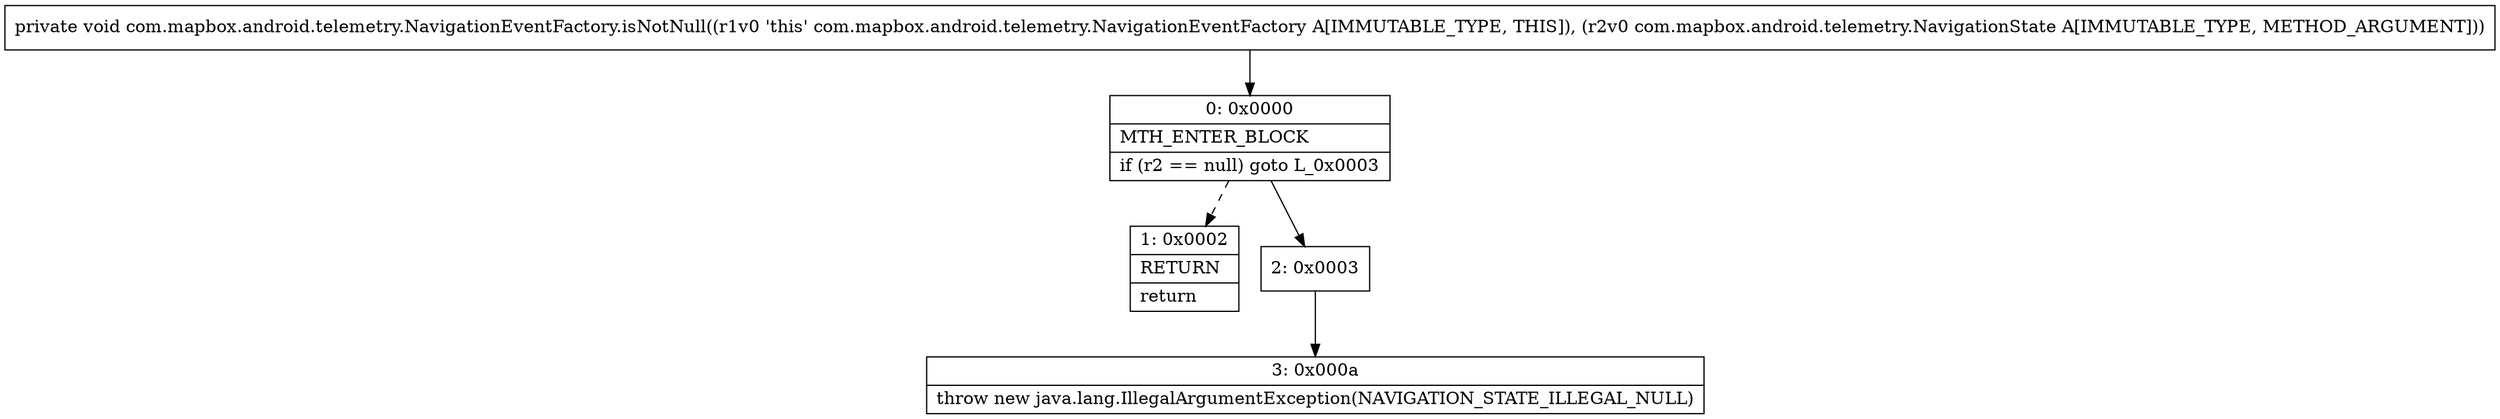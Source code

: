 digraph "CFG forcom.mapbox.android.telemetry.NavigationEventFactory.isNotNull(Lcom\/mapbox\/android\/telemetry\/NavigationState;)V" {
Node_0 [shape=record,label="{0\:\ 0x0000|MTH_ENTER_BLOCK\l|if (r2 == null) goto L_0x0003\l}"];
Node_1 [shape=record,label="{1\:\ 0x0002|RETURN\l|return\l}"];
Node_2 [shape=record,label="{2\:\ 0x0003}"];
Node_3 [shape=record,label="{3\:\ 0x000a|throw new java.lang.IllegalArgumentException(NAVIGATION_STATE_ILLEGAL_NULL)\l}"];
MethodNode[shape=record,label="{private void com.mapbox.android.telemetry.NavigationEventFactory.isNotNull((r1v0 'this' com.mapbox.android.telemetry.NavigationEventFactory A[IMMUTABLE_TYPE, THIS]), (r2v0 com.mapbox.android.telemetry.NavigationState A[IMMUTABLE_TYPE, METHOD_ARGUMENT])) }"];
MethodNode -> Node_0;
Node_0 -> Node_1[style=dashed];
Node_0 -> Node_2;
Node_2 -> Node_3;
}

